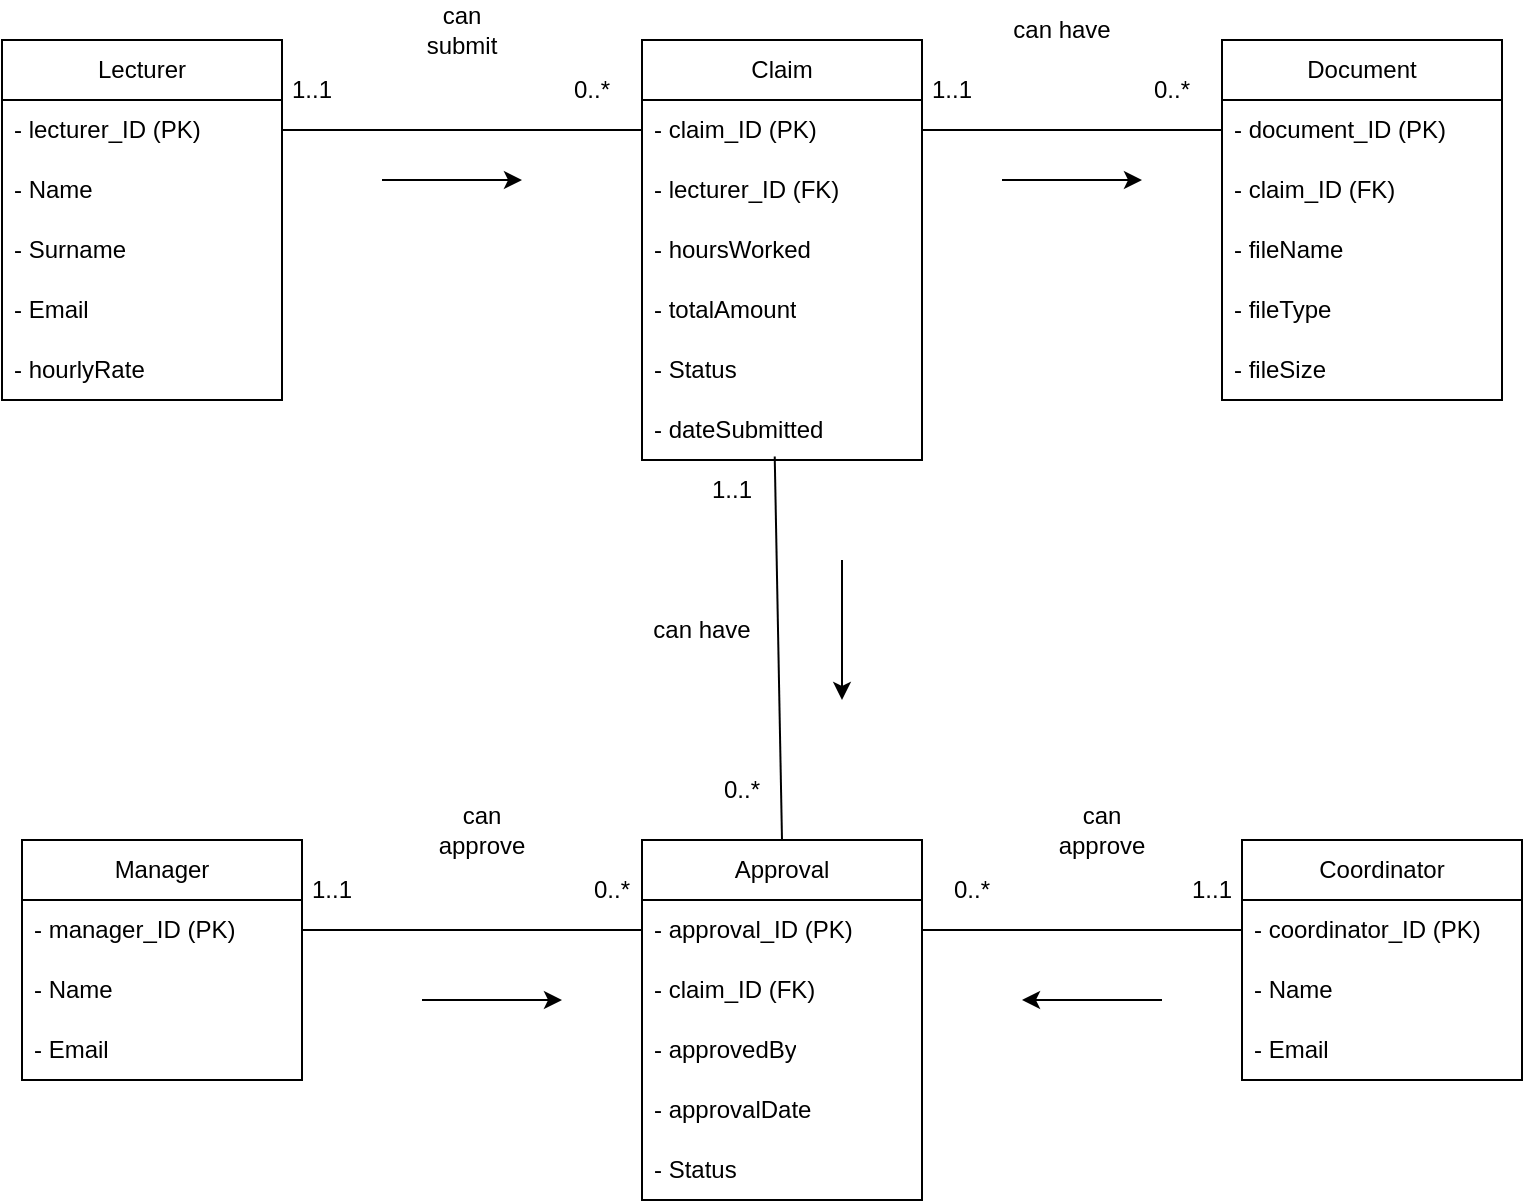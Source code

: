 <mxfile version="28.2.2">
  <diagram id="00ZYqYmhckpdk3OCZPIT" name="Page-1">
    <mxGraphModel dx="1281" dy="562" grid="1" gridSize="10" guides="1" tooltips="1" connect="1" arrows="1" fold="1" page="1" pageScale="1" pageWidth="850" pageHeight="1100" math="0" shadow="0">
      <root>
        <mxCell id="0" />
        <mxCell id="1" parent="0" />
        <mxCell id="im1Z228pbPqZflKwavZs-1" value="Lecturer" style="swimlane;fontStyle=0;childLayout=stackLayout;horizontal=1;startSize=30;horizontalStack=0;resizeParent=1;resizeParentMax=0;resizeLast=0;collapsible=1;marginBottom=0;whiteSpace=wrap;html=1;" parent="1" vertex="1">
          <mxGeometry x="40" y="80" width="140" height="180" as="geometry" />
        </mxCell>
        <mxCell id="im1Z228pbPqZflKwavZs-2" value="- lecturer_ID (PK)" style="text;strokeColor=none;fillColor=none;align=left;verticalAlign=middle;spacingLeft=4;spacingRight=4;overflow=hidden;points=[[0,0.5],[1,0.5]];portConstraint=eastwest;rotatable=0;whiteSpace=wrap;html=1;" parent="im1Z228pbPqZflKwavZs-1" vertex="1">
          <mxGeometry y="30" width="140" height="30" as="geometry" />
        </mxCell>
        <mxCell id="im1Z228pbPqZflKwavZs-3" value="- Name" style="text;strokeColor=none;fillColor=none;align=left;verticalAlign=middle;spacingLeft=4;spacingRight=4;overflow=hidden;points=[[0,0.5],[1,0.5]];portConstraint=eastwest;rotatable=0;whiteSpace=wrap;html=1;" parent="im1Z228pbPqZflKwavZs-1" vertex="1">
          <mxGeometry y="60" width="140" height="30" as="geometry" />
        </mxCell>
        <mxCell id="im1Z228pbPqZflKwavZs-4" value="- Surname" style="text;strokeColor=none;fillColor=none;align=left;verticalAlign=middle;spacingLeft=4;spacingRight=4;overflow=hidden;points=[[0,0.5],[1,0.5]];portConstraint=eastwest;rotatable=0;whiteSpace=wrap;html=1;" parent="im1Z228pbPqZflKwavZs-1" vertex="1">
          <mxGeometry y="90" width="140" height="30" as="geometry" />
        </mxCell>
        <mxCell id="im1Z228pbPqZflKwavZs-25" value="- Email" style="text;strokeColor=none;fillColor=none;align=left;verticalAlign=middle;spacingLeft=4;spacingRight=4;overflow=hidden;points=[[0,0.5],[1,0.5]];portConstraint=eastwest;rotatable=0;whiteSpace=wrap;html=1;" parent="im1Z228pbPqZflKwavZs-1" vertex="1">
          <mxGeometry y="120" width="140" height="30" as="geometry" />
        </mxCell>
        <mxCell id="im1Z228pbPqZflKwavZs-26" value="- hourlyRate" style="text;strokeColor=none;fillColor=none;align=left;verticalAlign=middle;spacingLeft=4;spacingRight=4;overflow=hidden;points=[[0,0.5],[1,0.5]];portConstraint=eastwest;rotatable=0;whiteSpace=wrap;html=1;" parent="im1Z228pbPqZflKwavZs-1" vertex="1">
          <mxGeometry y="150" width="140" height="30" as="geometry" />
        </mxCell>
        <mxCell id="im1Z228pbPqZflKwavZs-5" value="Document" style="swimlane;fontStyle=0;childLayout=stackLayout;horizontal=1;startSize=30;horizontalStack=0;resizeParent=1;resizeParentMax=0;resizeLast=0;collapsible=1;marginBottom=0;whiteSpace=wrap;html=1;" parent="1" vertex="1">
          <mxGeometry x="650" y="80" width="140" height="180" as="geometry" />
        </mxCell>
        <mxCell id="im1Z228pbPqZflKwavZs-6" value="- document_ID (PK)" style="text;strokeColor=none;fillColor=none;align=left;verticalAlign=middle;spacingLeft=4;spacingRight=4;overflow=hidden;points=[[0,0.5],[1,0.5]];portConstraint=eastwest;rotatable=0;whiteSpace=wrap;html=1;" parent="im1Z228pbPqZflKwavZs-5" vertex="1">
          <mxGeometry y="30" width="140" height="30" as="geometry" />
        </mxCell>
        <mxCell id="im1Z228pbPqZflKwavZs-7" value="- claim_ID (FK)" style="text;strokeColor=none;fillColor=none;align=left;verticalAlign=middle;spacingLeft=4;spacingRight=4;overflow=hidden;points=[[0,0.5],[1,0.5]];portConstraint=eastwest;rotatable=0;whiteSpace=wrap;html=1;" parent="im1Z228pbPqZflKwavZs-5" vertex="1">
          <mxGeometry y="60" width="140" height="30" as="geometry" />
        </mxCell>
        <mxCell id="im1Z228pbPqZflKwavZs-8" value="- fileName" style="text;strokeColor=none;fillColor=none;align=left;verticalAlign=middle;spacingLeft=4;spacingRight=4;overflow=hidden;points=[[0,0.5],[1,0.5]];portConstraint=eastwest;rotatable=0;whiteSpace=wrap;html=1;" parent="im1Z228pbPqZflKwavZs-5" vertex="1">
          <mxGeometry y="90" width="140" height="30" as="geometry" />
        </mxCell>
        <mxCell id="im1Z228pbPqZflKwavZs-30" value="- fileType" style="text;strokeColor=none;fillColor=none;align=left;verticalAlign=middle;spacingLeft=4;spacingRight=4;overflow=hidden;points=[[0,0.5],[1,0.5]];portConstraint=eastwest;rotatable=0;whiteSpace=wrap;html=1;" parent="im1Z228pbPqZflKwavZs-5" vertex="1">
          <mxGeometry y="120" width="140" height="30" as="geometry" />
        </mxCell>
        <mxCell id="im1Z228pbPqZflKwavZs-31" value="- fileSize" style="text;strokeColor=none;fillColor=none;align=left;verticalAlign=middle;spacingLeft=4;spacingRight=4;overflow=hidden;points=[[0,0.5],[1,0.5]];portConstraint=eastwest;rotatable=0;whiteSpace=wrap;html=1;" parent="im1Z228pbPqZflKwavZs-5" vertex="1">
          <mxGeometry y="150" width="140" height="30" as="geometry" />
        </mxCell>
        <mxCell id="im1Z228pbPqZflKwavZs-9" value="Claim" style="swimlane;fontStyle=0;childLayout=stackLayout;horizontal=1;startSize=30;horizontalStack=0;resizeParent=1;resizeParentMax=0;resizeLast=0;collapsible=1;marginBottom=0;whiteSpace=wrap;html=1;" parent="1" vertex="1">
          <mxGeometry x="360" y="80" width="140" height="210" as="geometry" />
        </mxCell>
        <mxCell id="im1Z228pbPqZflKwavZs-10" value="- claim_ID (PK)" style="text;strokeColor=none;fillColor=none;align=left;verticalAlign=middle;spacingLeft=4;spacingRight=4;overflow=hidden;points=[[0,0.5],[1,0.5]];portConstraint=eastwest;rotatable=0;whiteSpace=wrap;html=1;" parent="im1Z228pbPqZflKwavZs-9" vertex="1">
          <mxGeometry y="30" width="140" height="30" as="geometry" />
        </mxCell>
        <mxCell id="im1Z228pbPqZflKwavZs-11" value="- lecturer_ID (FK)" style="text;strokeColor=none;fillColor=none;align=left;verticalAlign=middle;spacingLeft=4;spacingRight=4;overflow=hidden;points=[[0,0.5],[1,0.5]];portConstraint=eastwest;rotatable=0;whiteSpace=wrap;html=1;" parent="im1Z228pbPqZflKwavZs-9" vertex="1">
          <mxGeometry y="60" width="140" height="30" as="geometry" />
        </mxCell>
        <mxCell id="im1Z228pbPqZflKwavZs-12" value="- hoursWorked" style="text;strokeColor=none;fillColor=none;align=left;verticalAlign=middle;spacingLeft=4;spacingRight=4;overflow=hidden;points=[[0,0.5],[1,0.5]];portConstraint=eastwest;rotatable=0;whiteSpace=wrap;html=1;" parent="im1Z228pbPqZflKwavZs-9" vertex="1">
          <mxGeometry y="90" width="140" height="30" as="geometry" />
        </mxCell>
        <mxCell id="im1Z228pbPqZflKwavZs-27" value="- totalAmount" style="text;strokeColor=none;fillColor=none;align=left;verticalAlign=middle;spacingLeft=4;spacingRight=4;overflow=hidden;points=[[0,0.5],[1,0.5]];portConstraint=eastwest;rotatable=0;whiteSpace=wrap;html=1;" parent="im1Z228pbPqZflKwavZs-9" vertex="1">
          <mxGeometry y="120" width="140" height="30" as="geometry" />
        </mxCell>
        <mxCell id="im1Z228pbPqZflKwavZs-28" value="- Status" style="text;strokeColor=none;fillColor=none;align=left;verticalAlign=middle;spacingLeft=4;spacingRight=4;overflow=hidden;points=[[0,0.5],[1,0.5]];portConstraint=eastwest;rotatable=0;whiteSpace=wrap;html=1;" parent="im1Z228pbPqZflKwavZs-9" vertex="1">
          <mxGeometry y="150" width="140" height="30" as="geometry" />
        </mxCell>
        <mxCell id="im1Z228pbPqZflKwavZs-29" value="- dateSubmitted" style="text;strokeColor=none;fillColor=none;align=left;verticalAlign=middle;spacingLeft=4;spacingRight=4;overflow=hidden;points=[[0,0.5],[1,0.5]];portConstraint=eastwest;rotatable=0;whiteSpace=wrap;html=1;" parent="im1Z228pbPqZflKwavZs-9" vertex="1">
          <mxGeometry y="180" width="140" height="30" as="geometry" />
        </mxCell>
        <mxCell id="im1Z228pbPqZflKwavZs-13" value="Manager" style="swimlane;fontStyle=0;childLayout=stackLayout;horizontal=1;startSize=30;horizontalStack=0;resizeParent=1;resizeParentMax=0;resizeLast=0;collapsible=1;marginBottom=0;whiteSpace=wrap;html=1;" parent="1" vertex="1">
          <mxGeometry x="50" y="480" width="140" height="120" as="geometry" />
        </mxCell>
        <mxCell id="im1Z228pbPqZflKwavZs-14" value="- manager_ID (PK)" style="text;strokeColor=none;fillColor=none;align=left;verticalAlign=middle;spacingLeft=4;spacingRight=4;overflow=hidden;points=[[0,0.5],[1,0.5]];portConstraint=eastwest;rotatable=0;whiteSpace=wrap;html=1;" parent="im1Z228pbPqZflKwavZs-13" vertex="1">
          <mxGeometry y="30" width="140" height="30" as="geometry" />
        </mxCell>
        <mxCell id="im1Z228pbPqZflKwavZs-15" value="- Name" style="text;strokeColor=none;fillColor=none;align=left;verticalAlign=middle;spacingLeft=4;spacingRight=4;overflow=hidden;points=[[0,0.5],[1,0.5]];portConstraint=eastwest;rotatable=0;whiteSpace=wrap;html=1;" parent="im1Z228pbPqZflKwavZs-13" vertex="1">
          <mxGeometry y="60" width="140" height="30" as="geometry" />
        </mxCell>
        <mxCell id="im1Z228pbPqZflKwavZs-16" value="- Email" style="text;strokeColor=none;fillColor=none;align=left;verticalAlign=middle;spacingLeft=4;spacingRight=4;overflow=hidden;points=[[0,0.5],[1,0.5]];portConstraint=eastwest;rotatable=0;whiteSpace=wrap;html=1;" parent="im1Z228pbPqZflKwavZs-13" vertex="1">
          <mxGeometry y="90" width="140" height="30" as="geometry" />
        </mxCell>
        <mxCell id="im1Z228pbPqZflKwavZs-17" value="Coordinator" style="swimlane;fontStyle=0;childLayout=stackLayout;horizontal=1;startSize=30;horizontalStack=0;resizeParent=1;resizeParentMax=0;resizeLast=0;collapsible=1;marginBottom=0;whiteSpace=wrap;html=1;" parent="1" vertex="1">
          <mxGeometry x="660" y="480" width="140" height="120" as="geometry" />
        </mxCell>
        <mxCell id="im1Z228pbPqZflKwavZs-18" value="- coordinator_ID (PK)" style="text;strokeColor=none;fillColor=none;align=left;verticalAlign=middle;spacingLeft=4;spacingRight=4;overflow=hidden;points=[[0,0.5],[1,0.5]];portConstraint=eastwest;rotatable=0;whiteSpace=wrap;html=1;" parent="im1Z228pbPqZflKwavZs-17" vertex="1">
          <mxGeometry y="30" width="140" height="30" as="geometry" />
        </mxCell>
        <mxCell id="im1Z228pbPqZflKwavZs-19" value="- Name" style="text;strokeColor=none;fillColor=none;align=left;verticalAlign=middle;spacingLeft=4;spacingRight=4;overflow=hidden;points=[[0,0.5],[1,0.5]];portConstraint=eastwest;rotatable=0;whiteSpace=wrap;html=1;" parent="im1Z228pbPqZflKwavZs-17" vertex="1">
          <mxGeometry y="60" width="140" height="30" as="geometry" />
        </mxCell>
        <mxCell id="im1Z228pbPqZflKwavZs-20" value="- Email" style="text;strokeColor=none;fillColor=none;align=left;verticalAlign=middle;spacingLeft=4;spacingRight=4;overflow=hidden;points=[[0,0.5],[1,0.5]];portConstraint=eastwest;rotatable=0;whiteSpace=wrap;html=1;" parent="im1Z228pbPqZflKwavZs-17" vertex="1">
          <mxGeometry y="90" width="140" height="30" as="geometry" />
        </mxCell>
        <mxCell id="im1Z228pbPqZflKwavZs-21" value="Approval" style="swimlane;fontStyle=0;childLayout=stackLayout;horizontal=1;startSize=30;horizontalStack=0;resizeParent=1;resizeParentMax=0;resizeLast=0;collapsible=1;marginBottom=0;whiteSpace=wrap;html=1;" parent="1" vertex="1">
          <mxGeometry x="360" y="480" width="140" height="180" as="geometry" />
        </mxCell>
        <mxCell id="im1Z228pbPqZflKwavZs-22" value="- approval_ID (PK)" style="text;strokeColor=none;fillColor=none;align=left;verticalAlign=middle;spacingLeft=4;spacingRight=4;overflow=hidden;points=[[0,0.5],[1,0.5]];portConstraint=eastwest;rotatable=0;whiteSpace=wrap;html=1;" parent="im1Z228pbPqZflKwavZs-21" vertex="1">
          <mxGeometry y="30" width="140" height="30" as="geometry" />
        </mxCell>
        <mxCell id="im1Z228pbPqZflKwavZs-23" value="- claim_ID (FK)" style="text;strokeColor=none;fillColor=none;align=left;verticalAlign=middle;spacingLeft=4;spacingRight=4;overflow=hidden;points=[[0,0.5],[1,0.5]];portConstraint=eastwest;rotatable=0;whiteSpace=wrap;html=1;" parent="im1Z228pbPqZflKwavZs-21" vertex="1">
          <mxGeometry y="60" width="140" height="30" as="geometry" />
        </mxCell>
        <mxCell id="im1Z228pbPqZflKwavZs-24" value="- approvedBy" style="text;strokeColor=none;fillColor=none;align=left;verticalAlign=middle;spacingLeft=4;spacingRight=4;overflow=hidden;points=[[0,0.5],[1,0.5]];portConstraint=eastwest;rotatable=0;whiteSpace=wrap;html=1;" parent="im1Z228pbPqZflKwavZs-21" vertex="1">
          <mxGeometry y="90" width="140" height="30" as="geometry" />
        </mxCell>
        <mxCell id="im1Z228pbPqZflKwavZs-32" value="- approvalDate" style="text;strokeColor=none;fillColor=none;align=left;verticalAlign=middle;spacingLeft=4;spacingRight=4;overflow=hidden;points=[[0,0.5],[1,0.5]];portConstraint=eastwest;rotatable=0;whiteSpace=wrap;html=1;" parent="im1Z228pbPqZflKwavZs-21" vertex="1">
          <mxGeometry y="120" width="140" height="30" as="geometry" />
        </mxCell>
        <mxCell id="im1Z228pbPqZflKwavZs-33" value="- Status" style="text;strokeColor=none;fillColor=none;align=left;verticalAlign=middle;spacingLeft=4;spacingRight=4;overflow=hidden;points=[[0,0.5],[1,0.5]];portConstraint=eastwest;rotatable=0;whiteSpace=wrap;html=1;" parent="im1Z228pbPqZflKwavZs-21" vertex="1">
          <mxGeometry y="150" width="140" height="30" as="geometry" />
        </mxCell>
        <mxCell id="im1Z228pbPqZflKwavZs-34" value="" style="endArrow=none;html=1;rounded=0;exitX=1;exitY=0.5;exitDx=0;exitDy=0;entryX=0;entryY=0.5;entryDx=0;entryDy=0;" parent="1" source="im1Z228pbPqZflKwavZs-2" target="im1Z228pbPqZflKwavZs-10" edge="1">
          <mxGeometry width="50" height="50" relative="1" as="geometry">
            <mxPoint x="400" y="340" as="sourcePoint" />
            <mxPoint x="450" y="290" as="targetPoint" />
          </mxGeometry>
        </mxCell>
        <mxCell id="im1Z228pbPqZflKwavZs-35" value="1..1" style="text;html=1;align=center;verticalAlign=middle;whiteSpace=wrap;rounded=0;" parent="1" vertex="1">
          <mxGeometry x="180" y="90" width="30" height="30" as="geometry" />
        </mxCell>
        <mxCell id="im1Z228pbPqZflKwavZs-36" value="0..*" style="text;html=1;align=center;verticalAlign=middle;whiteSpace=wrap;rounded=0;" parent="1" vertex="1">
          <mxGeometry x="320" y="90" width="30" height="30" as="geometry" />
        </mxCell>
        <mxCell id="im1Z228pbPqZflKwavZs-37" value="" style="endArrow=classic;html=1;rounded=0;" parent="1" edge="1">
          <mxGeometry width="50" height="50" relative="1" as="geometry">
            <mxPoint x="230" y="150" as="sourcePoint" />
            <mxPoint x="300" y="150" as="targetPoint" />
          </mxGeometry>
        </mxCell>
        <mxCell id="im1Z228pbPqZflKwavZs-39" value="can submit" style="text;html=1;align=center;verticalAlign=middle;whiteSpace=wrap;rounded=0;" parent="1" vertex="1">
          <mxGeometry x="240" y="60" width="60" height="30" as="geometry" />
        </mxCell>
        <mxCell id="im1Z228pbPqZflKwavZs-40" value="" style="endArrow=none;html=1;rounded=0;exitX=1;exitY=0.5;exitDx=0;exitDy=0;entryX=0;entryY=0.5;entryDx=0;entryDy=0;" parent="1" source="im1Z228pbPqZflKwavZs-10" target="im1Z228pbPqZflKwavZs-6" edge="1">
          <mxGeometry width="50" height="50" relative="1" as="geometry">
            <mxPoint x="550" y="170" as="sourcePoint" />
            <mxPoint x="725" y="170" as="targetPoint" />
          </mxGeometry>
        </mxCell>
        <mxCell id="im1Z228pbPqZflKwavZs-41" value="" style="endArrow=classic;html=1;rounded=0;" parent="1" edge="1">
          <mxGeometry width="50" height="50" relative="1" as="geometry">
            <mxPoint x="540" y="150" as="sourcePoint" />
            <mxPoint x="610" y="150" as="targetPoint" />
          </mxGeometry>
        </mxCell>
        <mxCell id="im1Z228pbPqZflKwavZs-43" value="0..*" style="text;html=1;align=center;verticalAlign=middle;whiteSpace=wrap;rounded=0;" parent="1" vertex="1">
          <mxGeometry x="610" y="90" width="30" height="30" as="geometry" />
        </mxCell>
        <mxCell id="im1Z228pbPqZflKwavZs-44" value="can have" style="text;html=1;align=center;verticalAlign=middle;whiteSpace=wrap;rounded=0;" parent="1" vertex="1">
          <mxGeometry x="540" y="60" width="60" height="30" as="geometry" />
        </mxCell>
        <mxCell id="im1Z228pbPqZflKwavZs-45" value="" style="endArrow=none;html=1;rounded=0;exitX=0.5;exitY=0;exitDx=0;exitDy=0;entryX=0.474;entryY=0.94;entryDx=0;entryDy=0;entryPerimeter=0;" parent="1" source="im1Z228pbPqZflKwavZs-21" edge="1" target="im1Z228pbPqZflKwavZs-29">
          <mxGeometry width="50" height="50" relative="1" as="geometry">
            <mxPoint x="400" y="340" as="sourcePoint" />
            <mxPoint x="430" y="420" as="targetPoint" />
          </mxGeometry>
        </mxCell>
        <mxCell id="im1Z228pbPqZflKwavZs-46" value="1..1" style="text;html=1;align=center;verticalAlign=middle;whiteSpace=wrap;rounded=0;" parent="1" vertex="1">
          <mxGeometry x="390" y="290" width="30" height="30" as="geometry" />
        </mxCell>
        <mxCell id="im1Z228pbPqZflKwavZs-47" value="0..*" style="text;html=1;align=center;verticalAlign=middle;whiteSpace=wrap;rounded=0;" parent="1" vertex="1">
          <mxGeometry x="395" y="440" width="30" height="30" as="geometry" />
        </mxCell>
        <mxCell id="im1Z228pbPqZflKwavZs-48" value="can have" style="text;html=1;align=center;verticalAlign=middle;whiteSpace=wrap;rounded=0;" parent="1" vertex="1">
          <mxGeometry x="360" y="360" width="60" height="30" as="geometry" />
        </mxCell>
        <mxCell id="im1Z228pbPqZflKwavZs-49" value="" style="endArrow=classic;html=1;rounded=0;" parent="1" edge="1">
          <mxGeometry width="50" height="50" relative="1" as="geometry">
            <mxPoint x="460" y="340" as="sourcePoint" />
            <mxPoint x="460" y="410" as="targetPoint" />
          </mxGeometry>
        </mxCell>
        <mxCell id="im1Z228pbPqZflKwavZs-50" value="" style="endArrow=none;html=1;rounded=0;exitX=1;exitY=0.5;exitDx=0;exitDy=0;entryX=0;entryY=0.5;entryDx=0;entryDy=0;" parent="1" source="im1Z228pbPqZflKwavZs-14" target="im1Z228pbPqZflKwavZs-22" edge="1">
          <mxGeometry width="50" height="50" relative="1" as="geometry">
            <mxPoint x="400" y="340" as="sourcePoint" />
            <mxPoint x="450" y="290" as="targetPoint" />
          </mxGeometry>
        </mxCell>
        <mxCell id="im1Z228pbPqZflKwavZs-51" value="" style="endArrow=none;html=1;rounded=0;exitX=1;exitY=0.5;exitDx=0;exitDy=0;entryX=0;entryY=0.5;entryDx=0;entryDy=0;" parent="1" source="im1Z228pbPqZflKwavZs-22" target="im1Z228pbPqZflKwavZs-18" edge="1">
          <mxGeometry width="50" height="50" relative="1" as="geometry">
            <mxPoint x="290" y="560" as="sourcePoint" />
            <mxPoint x="470" y="560" as="targetPoint" />
          </mxGeometry>
        </mxCell>
        <mxCell id="im1Z228pbPqZflKwavZs-52" value="" style="endArrow=classic;html=1;rounded=0;" parent="1" edge="1">
          <mxGeometry width="50" height="50" relative="1" as="geometry">
            <mxPoint x="250" y="560" as="sourcePoint" />
            <mxPoint x="320" y="560" as="targetPoint" />
          </mxGeometry>
        </mxCell>
        <mxCell id="im1Z228pbPqZflKwavZs-53" value="" style="endArrow=classic;html=1;rounded=0;" parent="1" edge="1">
          <mxGeometry width="50" height="50" relative="1" as="geometry">
            <mxPoint x="620" y="560" as="sourcePoint" />
            <mxPoint x="550" y="560" as="targetPoint" />
          </mxGeometry>
        </mxCell>
        <mxCell id="im1Z228pbPqZflKwavZs-54" value="1..1" style="text;html=1;align=center;verticalAlign=middle;whiteSpace=wrap;rounded=0;" parent="1" vertex="1">
          <mxGeometry x="190" y="490" width="30" height="30" as="geometry" />
        </mxCell>
        <mxCell id="im1Z228pbPqZflKwavZs-55" value="0..*" style="text;html=1;align=center;verticalAlign=middle;whiteSpace=wrap;rounded=0;" parent="1" vertex="1">
          <mxGeometry x="330" y="490" width="30" height="30" as="geometry" />
        </mxCell>
        <mxCell id="im1Z228pbPqZflKwavZs-56" value="0..*" style="text;html=1;align=center;verticalAlign=middle;whiteSpace=wrap;rounded=0;" parent="1" vertex="1">
          <mxGeometry x="510" y="490" width="30" height="30" as="geometry" />
        </mxCell>
        <mxCell id="im1Z228pbPqZflKwavZs-57" value="1..1" style="text;html=1;align=center;verticalAlign=middle;whiteSpace=wrap;rounded=0;" parent="1" vertex="1">
          <mxGeometry x="630" y="490" width="30" height="30" as="geometry" />
        </mxCell>
        <mxCell id="im1Z228pbPqZflKwavZs-58" value="1..1" style="text;html=1;align=center;verticalAlign=middle;whiteSpace=wrap;rounded=0;" parent="1" vertex="1">
          <mxGeometry x="500" y="90" width="30" height="30" as="geometry" />
        </mxCell>
        <mxCell id="im1Z228pbPqZflKwavZs-59" value="can approve" style="text;html=1;align=center;verticalAlign=middle;whiteSpace=wrap;rounded=0;" parent="1" vertex="1">
          <mxGeometry x="250" y="460" width="60" height="30" as="geometry" />
        </mxCell>
        <mxCell id="im1Z228pbPqZflKwavZs-60" value="can approve" style="text;html=1;align=center;verticalAlign=middle;whiteSpace=wrap;rounded=0;" parent="1" vertex="1">
          <mxGeometry x="560" y="460" width="60" height="30" as="geometry" />
        </mxCell>
      </root>
    </mxGraphModel>
  </diagram>
</mxfile>
